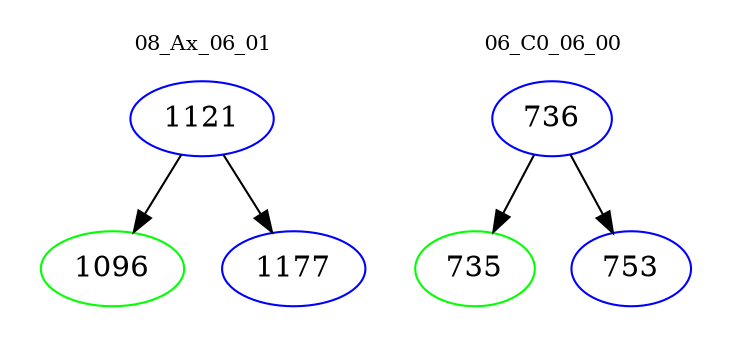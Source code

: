 digraph{
subgraph cluster_0 {
color = white
label = "08_Ax_06_01";
fontsize=10;
T0_1121 [label="1121", color="blue"]
T0_1121 -> T0_1096 [color="black"]
T0_1096 [label="1096", color="green"]
T0_1121 -> T0_1177 [color="black"]
T0_1177 [label="1177", color="blue"]
}
subgraph cluster_1 {
color = white
label = "06_C0_06_00";
fontsize=10;
T1_736 [label="736", color="blue"]
T1_736 -> T1_735 [color="black"]
T1_735 [label="735", color="green"]
T1_736 -> T1_753 [color="black"]
T1_753 [label="753", color="blue"]
}
}
